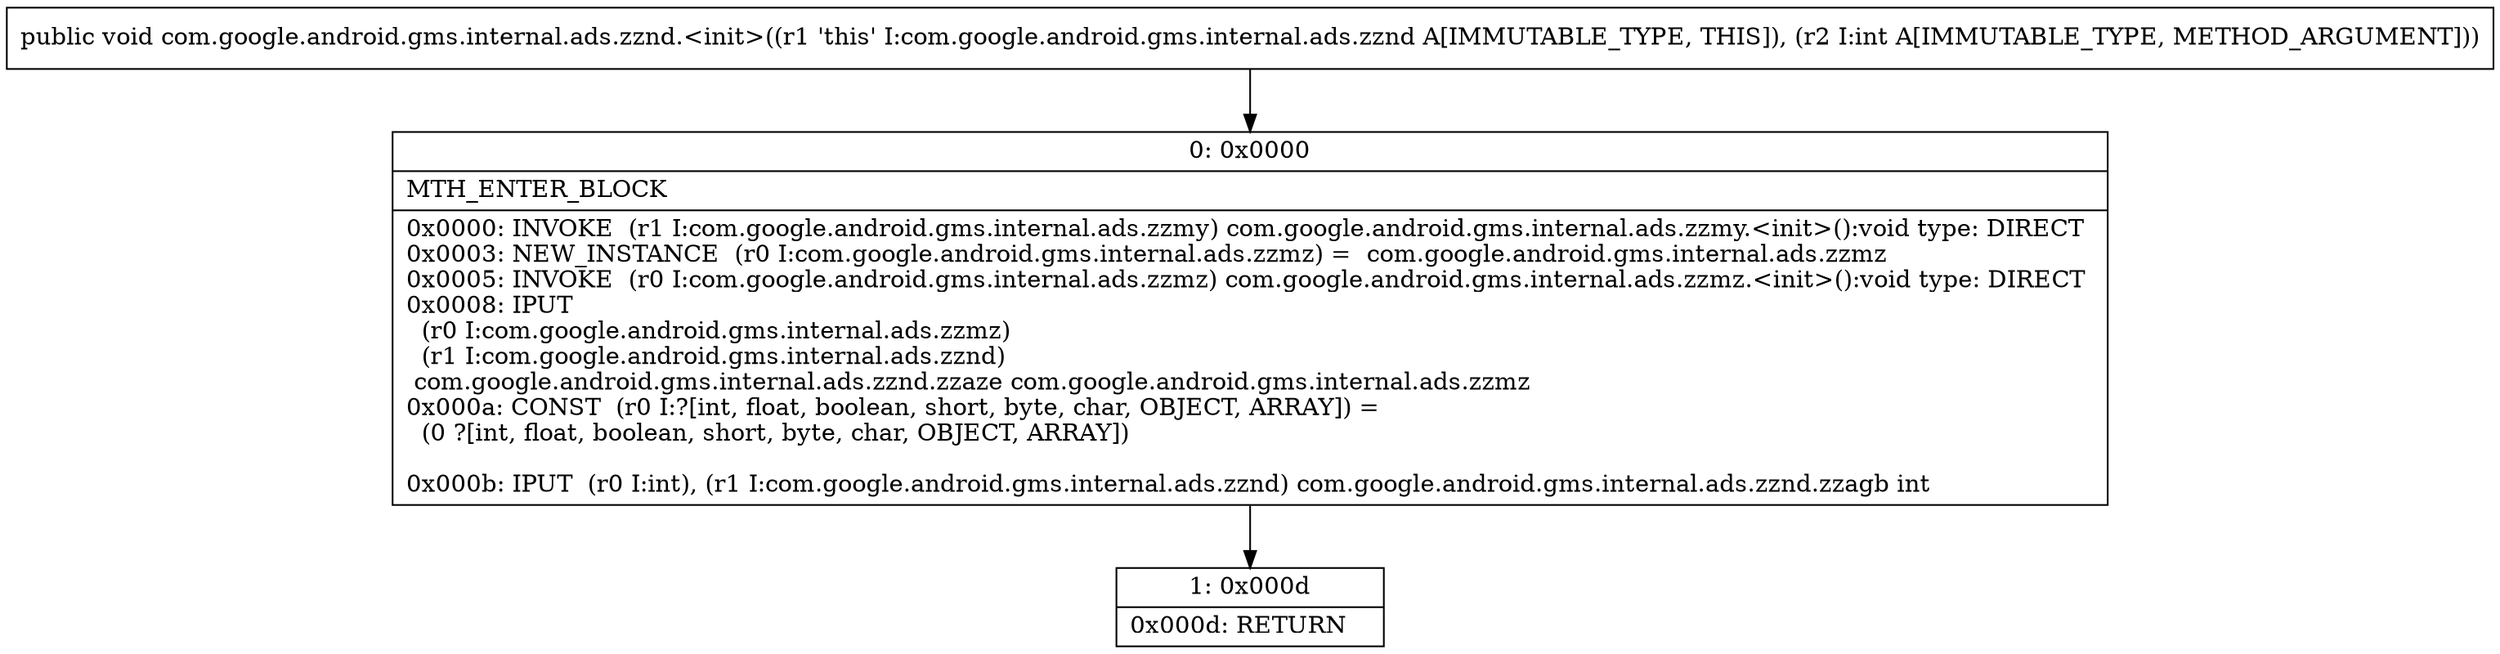 digraph "CFG forcom.google.android.gms.internal.ads.zznd.\<init\>(I)V" {
Node_0 [shape=record,label="{0\:\ 0x0000|MTH_ENTER_BLOCK\l|0x0000: INVOKE  (r1 I:com.google.android.gms.internal.ads.zzmy) com.google.android.gms.internal.ads.zzmy.\<init\>():void type: DIRECT \l0x0003: NEW_INSTANCE  (r0 I:com.google.android.gms.internal.ads.zzmz) =  com.google.android.gms.internal.ads.zzmz \l0x0005: INVOKE  (r0 I:com.google.android.gms.internal.ads.zzmz) com.google.android.gms.internal.ads.zzmz.\<init\>():void type: DIRECT \l0x0008: IPUT  \l  (r0 I:com.google.android.gms.internal.ads.zzmz)\l  (r1 I:com.google.android.gms.internal.ads.zznd)\l com.google.android.gms.internal.ads.zznd.zzaze com.google.android.gms.internal.ads.zzmz \l0x000a: CONST  (r0 I:?[int, float, boolean, short, byte, char, OBJECT, ARRAY]) = \l  (0 ?[int, float, boolean, short, byte, char, OBJECT, ARRAY])\l \l0x000b: IPUT  (r0 I:int), (r1 I:com.google.android.gms.internal.ads.zznd) com.google.android.gms.internal.ads.zznd.zzagb int \l}"];
Node_1 [shape=record,label="{1\:\ 0x000d|0x000d: RETURN   \l}"];
MethodNode[shape=record,label="{public void com.google.android.gms.internal.ads.zznd.\<init\>((r1 'this' I:com.google.android.gms.internal.ads.zznd A[IMMUTABLE_TYPE, THIS]), (r2 I:int A[IMMUTABLE_TYPE, METHOD_ARGUMENT])) }"];
MethodNode -> Node_0;
Node_0 -> Node_1;
}

